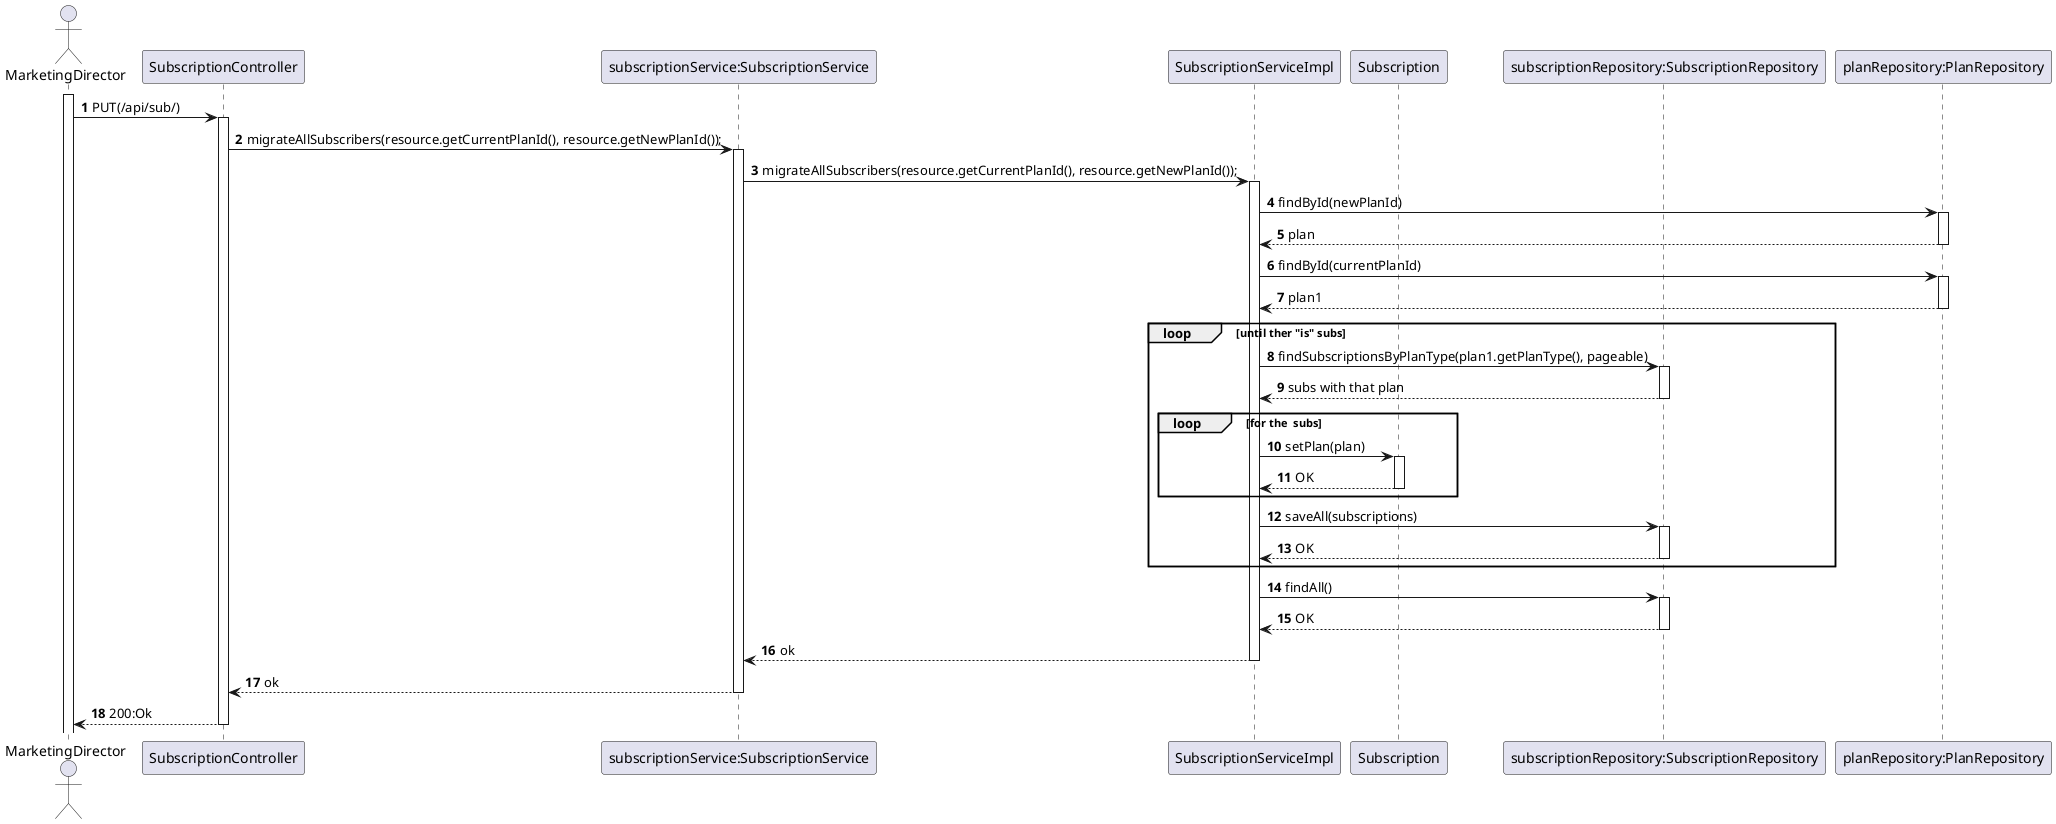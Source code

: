 @startuml
'https://plantuml.com/sequence-diagram

autoactivate on
autonumber

actor "MarketingDirector" as User
participant "SubscriptionController" as Ctrl
participant "subscriptionService:SubscriptionService" as Service
participant "SubscriptionServiceImpl" as Impl
participant "Subscription" as Subscription
participant "subscriptionRepository:SubscriptionRepository" as Repo
participant "planRepository:PlanRepository" as PlanRepo
activate User

User -> Ctrl: PUT(/api/sub/)
Ctrl -> Service: migrateAllSubscribers(resource.getCurrentPlanId(), resource.getNewPlanId());
Service -> Impl: migrateAllSubscribers(resource.getCurrentPlanId(), resource.getNewPlanId());
Impl -> PlanRepo: findById(newPlanId)
PlanRepo --> Impl: plan
Impl -> PlanRepo: findById(currentPlanId)
PlanRepo --> Impl: plan1

loop until ther "is" subs

    Impl -> Repo : findSubscriptionsByPlanType(plan1.getPlanType(), pageable)
    Repo --> Impl : subs with that plan

    loop for the  subs

        Impl -> Subscription : setPlan(plan)
        Subscription --> Impl: OK

    end

    Impl -> Repo : saveAll(subscriptions)
    Repo --> Impl:OK

end
Impl -> Repo : findAll()
Repo --> Impl: OK
Impl --> Service: ok
Service --> Ctrl: ok
Ctrl --> User: 200:Ok
@enduml

saveAll(subscriptions);